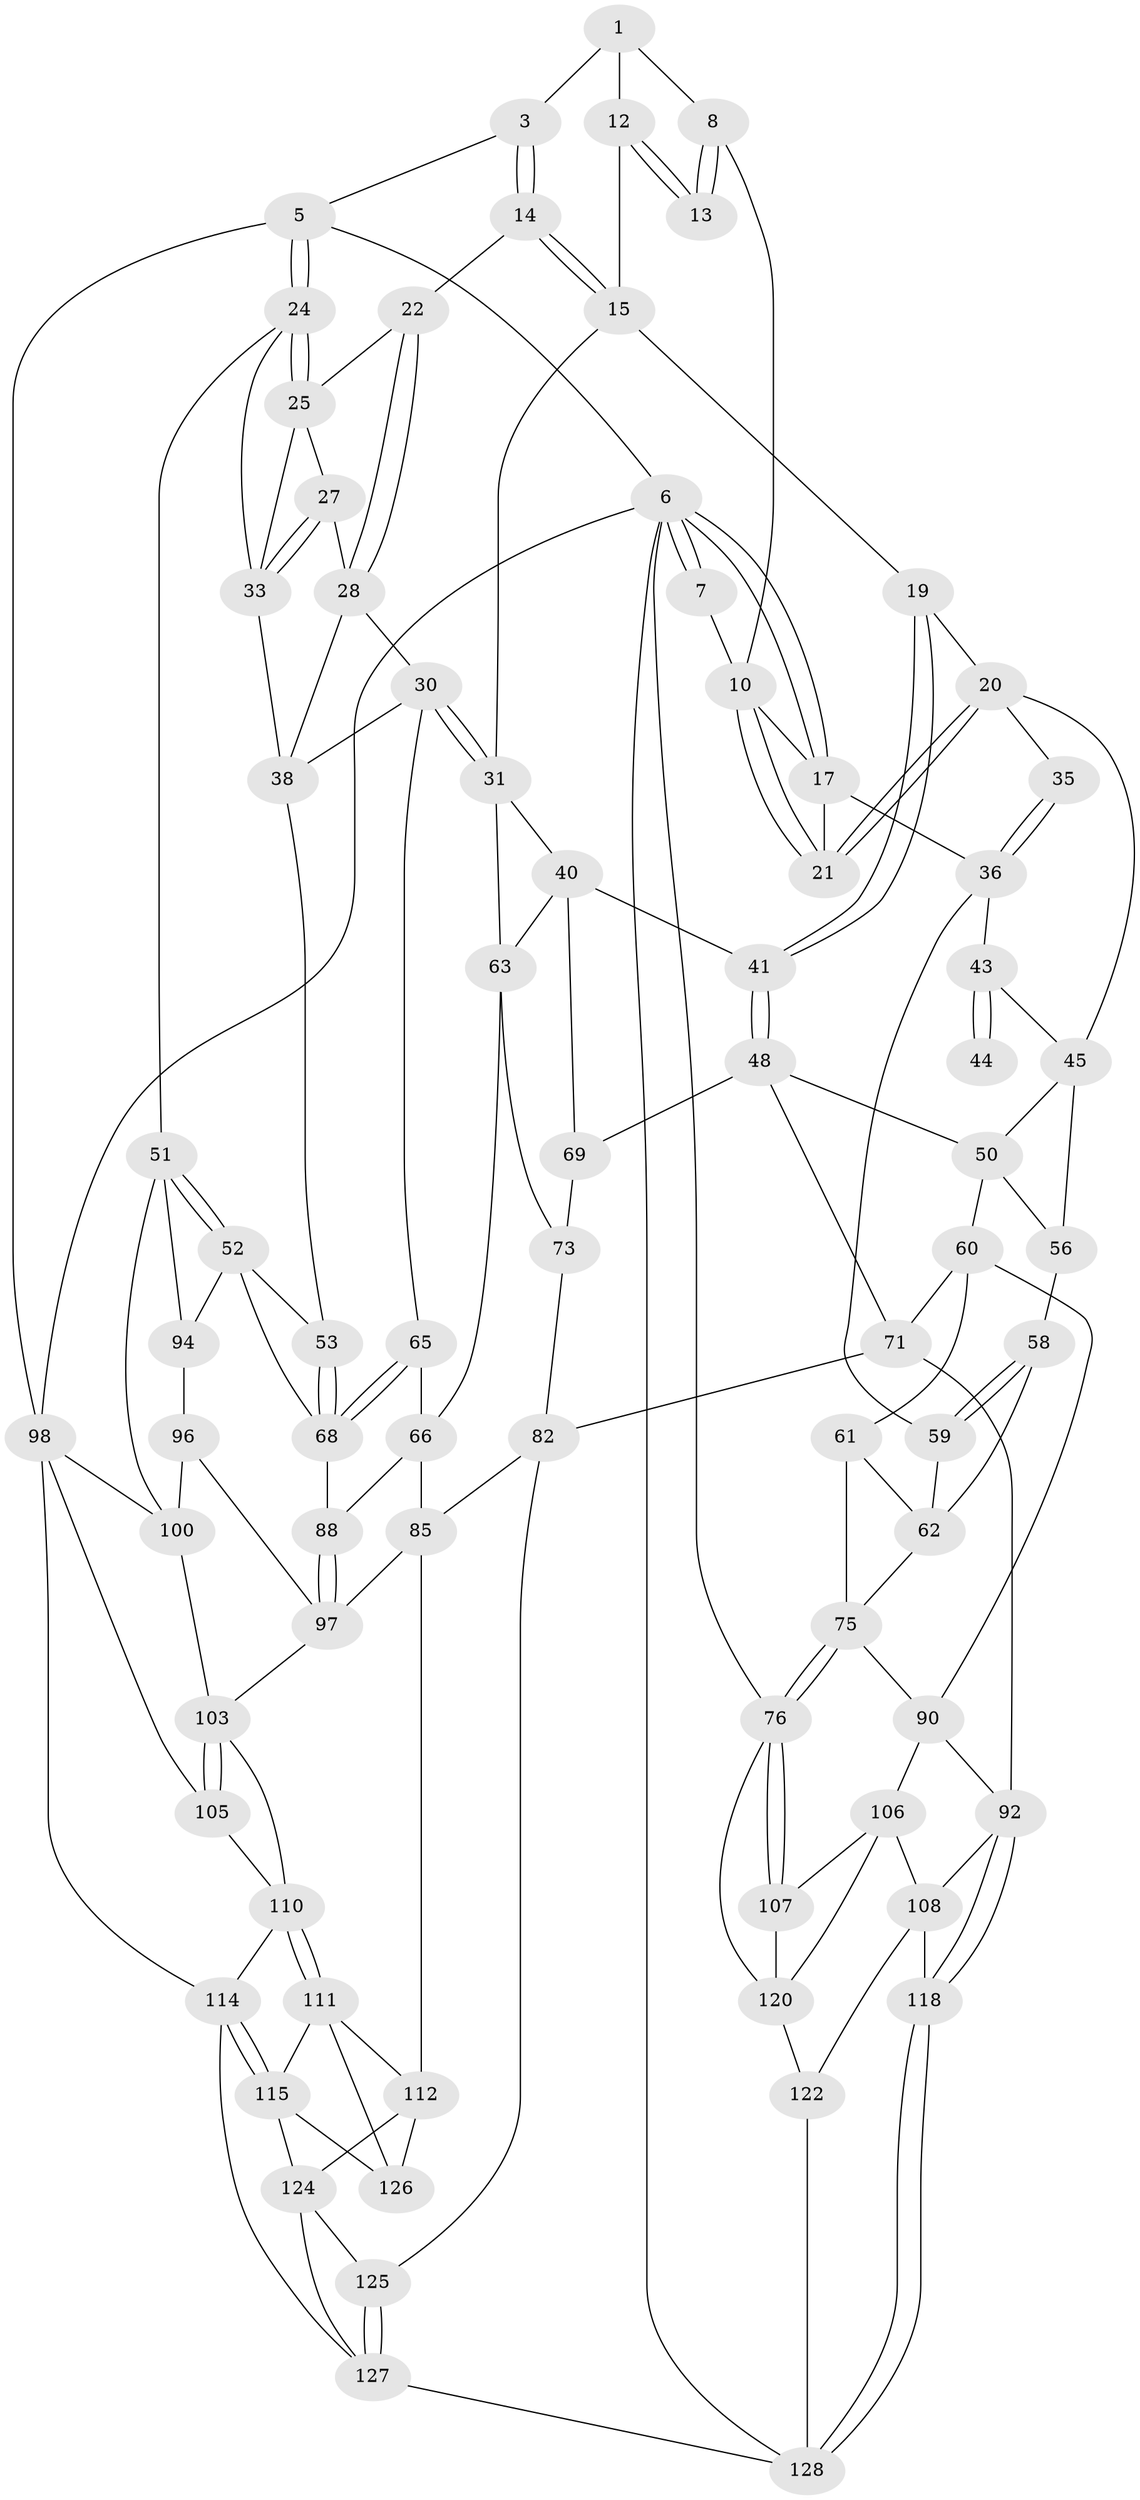 // original degree distribution, {3: 0.030303030303030304, 5: 0.5151515151515151, 4: 0.2196969696969697, 6: 0.23484848484848486}
// Generated by graph-tools (version 1.1) at 2025/11/02/27/25 16:11:56]
// undirected, 79 vertices, 171 edges
graph export_dot {
graph [start="1"]
  node [color=gray90,style=filled];
  1 [pos="+0.369756438494349+0",super="+2"];
  3 [pos="+0.5892609213747395+0",super="+4"];
  5 [pos="+1+0"];
  6 [pos="+0+0",super="+78"];
  7 [pos="+0.25194441489628827+0"];
  8 [pos="+0.369328856394718+0",super="+9"];
  10 [pos="+0.2649105636005627+0.11471487151090437",super="+11"];
  12 [pos="+0.4543809387447194+0.12745477689407456"];
  13 [pos="+0.43615295252514874+0.09739680019131142"];
  14 [pos="+0.6118472829185221+0.10396756538633974"];
  15 [pos="+0.5034104739811952+0.18956082052046103",super="+16"];
  17 [pos="+0+0",super="+18"];
  19 [pos="+0.3193018076037686+0.221364191985802"];
  20 [pos="+0.2779321055249009+0.21555408626065115",super="+34"];
  21 [pos="+0.2615016061695191+0.15897764478562326"];
  22 [pos="+0.6878508988686872+0.12289593236571843",super="+23"];
  24 [pos="+1+0.06930107598202684",super="+39"];
  25 [pos="+0.9136377244907747+0.1909413338289349",super="+26"];
  27 [pos="+0.782129512001114+0.19316324203850416"];
  28 [pos="+0.756193366748484+0.20034682582744562",super="+29"];
  30 [pos="+0.6729823065209402+0.3505786378247458",super="+55"];
  31 [pos="+0.653044555896688+0.3464874245091767",super="+32"];
  33 [pos="+0.8801327761181449+0.26166805174193775",super="+37"];
  35 [pos="+0.1955538593350148+0.24077599760292046"];
  36 [pos="+0+0",super="+42"];
  38 [pos="+0.8665518034633992+0.33180676165452105",super="+54"];
  40 [pos="+0.4469012712421734+0.39760362291809925",super="+64"];
  41 [pos="+0.3983334347345296+0.4097016369822534"];
  43 [pos="+0+0.31373589154359227",super="+47"];
  44 [pos="+0.11816090002607534+0.2873005385492747"];
  45 [pos="+0.2405845859974476+0.2502747712900093",super="+46"];
  48 [pos="+0.36757494367990334+0.44766056707838703",super="+49"];
  50 [pos="+0.23910828055174627+0.3285928273875733",super="+57"];
  51 [pos="+1+0.396710168618932",super="+95"];
  52 [pos="+0.8591788930760523+0.4685141823669215",super="+79"];
  53 [pos="+0.8476261583227856+0.46145786467921907"];
  56 [pos="+0.11410539418838225+0.40036135448664095"];
  58 [pos="+0.09091682184643306+0.4351499468783074"];
  59 [pos="+0+0.5191106017057513"];
  60 [pos="+0.2029530639001124+0.5002085172196878",super="+72"];
  61 [pos="+0.15716277324076222+0.5208945151763851"];
  62 [pos="+0.08925354158177073+0.5066151181193341",super="+74"];
  63 [pos="+0.568739765567579+0.4191125333178843",super="+67"];
  65 [pos="+0.7137179237994332+0.4713992363867531"];
  66 [pos="+0.6229959328580846+0.5211379968466705",super="+84"];
  68 [pos="+0.7157827383526989+0.4731230394686504",super="+80"];
  69 [pos="+0.516001178697385+0.4503342597926223",super="+70"];
  71 [pos="+0.3126596903996201+0.5081688722787719",super="+83"];
  73 [pos="+0.5833787458303421+0.5209808165078255",super="+81"];
  75 [pos="+0+0.6281609856243617",super="+89"];
  76 [pos="+0+0.787343775491129",super="+77"];
  82 [pos="+0.4632203214670196+0.7254173409231369",super="+87"];
  85 [pos="+0.5857996205788599+0.7186132308199578",super="+86"];
  88 [pos="+0.7405415070886406+0.5750812815703316"];
  90 [pos="+0.21097251060718364+0.6709220200354318",super="+91"];
  92 [pos="+0.3609022048375978+0.7565419047188929",super="+93"];
  94 [pos="+0.8728167568767848+0.5626269865348844"];
  96 [pos="+0.8738467845459843+0.6354080618131472"];
  97 [pos="+0.7374505250716809+0.6091663410814807",super="+101"];
  98 [pos="+1+1",super="+99"];
  100 [pos="+1+0.5720419464150617",super="+102"];
  103 [pos="+0.8835294526765767+0.6712466207317959",super="+104"];
  105 [pos="+0.9961500783433701+0.7892851471314178"];
  106 [pos="+0.12758615327446948+0.8187375882904645",super="+109"];
  107 [pos="+0.11749389675722405+0.8219482358349803"];
  108 [pos="+0.1491969162809755+0.8200555297829858",super="+119"];
  110 [pos="+0.7955799007020208+0.7672572638105594",super="+113"];
  111 [pos="+0.7720451216899322+0.8287586206246486",super="+116"];
  112 [pos="+0.6397173824784783+0.8390789937413371",super="+123"];
  114 [pos="+0.8851923682405716+0.9741142024411137",super="+117"];
  115 [pos="+0.8625615818112995+0.9611778081865819",super="+129"];
  118 [pos="+0.30241118989506854+0.9014600262204551"];
  120 [pos="+0.1374630298689992+0.9186970902202001",super="+121"];
  122 [pos="+0.17973135999664985+0.9520086732553991"];
  124 [pos="+0.6450962286923488+0.9247191074514794",super="+130"];
  125 [pos="+0.512517020065043+0.9996847884388026"];
  126 [pos="+0.719898393317849+0.9104832484127917"];
  127 [pos="+0.45082645226500667+1",super="+132"];
  128 [pos="+0.40808081549295167+1",super="+131"];
  1 -- 8;
  1 -- 3;
  1 -- 12;
  3 -- 14;
  3 -- 14;
  3 -- 5;
  5 -- 6;
  5 -- 24;
  5 -- 24;
  5 -- 98;
  6 -- 7;
  6 -- 7;
  6 -- 17;
  6 -- 17;
  6 -- 128;
  6 -- 98;
  6 -- 76;
  7 -- 10;
  8 -- 13 [weight=2];
  8 -- 13;
  8 -- 10;
  10 -- 21;
  10 -- 21;
  10 -- 17;
  12 -- 13;
  12 -- 13;
  12 -- 15;
  14 -- 15;
  14 -- 15;
  14 -- 22;
  15 -- 19;
  15 -- 31;
  17 -- 36;
  17 -- 21;
  19 -- 20;
  19 -- 41;
  19 -- 41;
  20 -- 21;
  20 -- 21;
  20 -- 35;
  20 -- 45;
  22 -- 28;
  22 -- 28;
  22 -- 25;
  24 -- 25;
  24 -- 25;
  24 -- 51;
  24 -- 33;
  25 -- 33;
  25 -- 27;
  27 -- 28;
  27 -- 33;
  27 -- 33;
  28 -- 38;
  28 -- 30;
  30 -- 31;
  30 -- 31;
  30 -- 65;
  30 -- 38;
  31 -- 63;
  31 -- 40;
  33 -- 38;
  35 -- 36;
  35 -- 36;
  36 -- 43;
  36 -- 59;
  38 -- 53;
  40 -- 41;
  40 -- 69;
  40 -- 63;
  41 -- 48;
  41 -- 48;
  43 -- 44 [weight=2];
  43 -- 44;
  43 -- 45;
  45 -- 50;
  45 -- 56;
  48 -- 69;
  48 -- 50;
  48 -- 71;
  50 -- 56;
  50 -- 60;
  51 -- 52;
  51 -- 52;
  51 -- 100;
  51 -- 94;
  52 -- 53;
  52 -- 94;
  52 -- 68;
  53 -- 68;
  53 -- 68;
  56 -- 58;
  58 -- 59;
  58 -- 59;
  58 -- 62;
  59 -- 62;
  60 -- 61;
  60 -- 90;
  60 -- 71;
  61 -- 62;
  61 -- 75;
  62 -- 75;
  63 -- 73;
  63 -- 66;
  65 -- 66;
  65 -- 68;
  65 -- 68;
  66 -- 88;
  66 -- 85;
  68 -- 88;
  69 -- 73 [weight=2];
  71 -- 82;
  71 -- 92;
  73 -- 82;
  75 -- 76;
  75 -- 76;
  75 -- 90;
  76 -- 107;
  76 -- 107;
  76 -- 120;
  82 -- 125;
  82 -- 85;
  85 -- 97;
  85 -- 112;
  88 -- 97;
  88 -- 97;
  90 -- 92;
  90 -- 106;
  92 -- 118;
  92 -- 118;
  92 -- 108;
  94 -- 96;
  96 -- 97;
  96 -- 100;
  97 -- 103;
  98 -- 105;
  98 -- 100;
  98 -- 114;
  100 -- 103;
  103 -- 105;
  103 -- 105;
  103 -- 110;
  105 -- 110;
  106 -- 107;
  106 -- 120;
  106 -- 108;
  107 -- 120;
  108 -- 122;
  108 -- 118;
  110 -- 111;
  110 -- 111;
  110 -- 114;
  111 -- 112;
  111 -- 115;
  111 -- 126;
  112 -- 124;
  112 -- 126;
  114 -- 115;
  114 -- 115;
  114 -- 127;
  115 -- 124;
  115 -- 126;
  118 -- 128;
  118 -- 128;
  120 -- 122;
  122 -- 128;
  124 -- 125;
  124 -- 127;
  125 -- 127;
  125 -- 127;
  127 -- 128;
}
